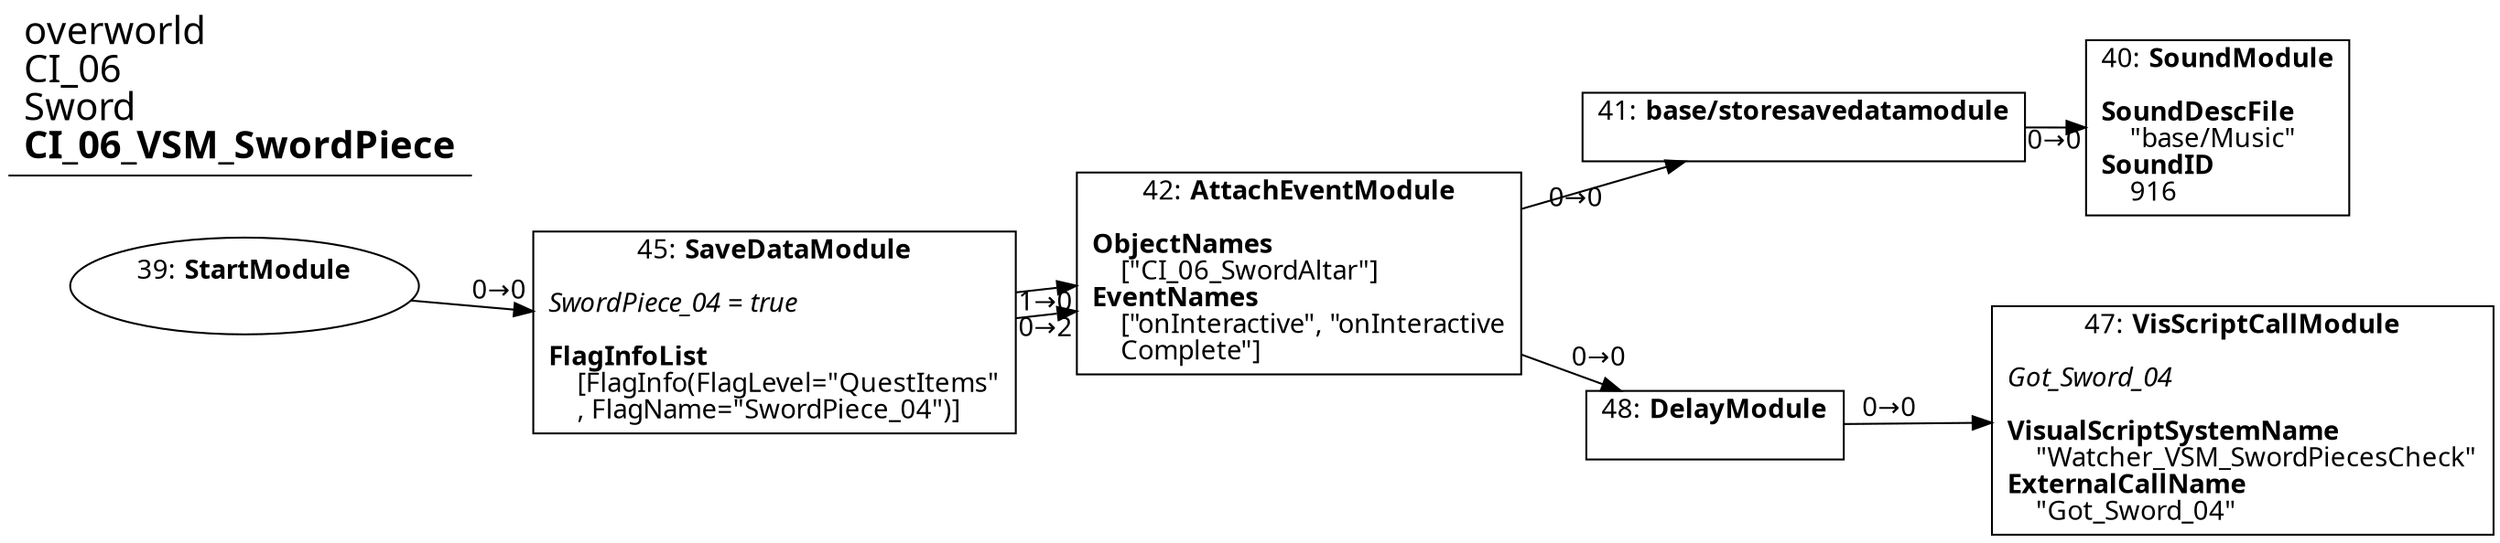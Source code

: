 digraph {
    layout = fdp;
    overlap = prism;
    sep = "+16";
    splines = spline;

    node [ shape = box ];

    graph [ fontname = "Segoe UI" ];
    node [ fontname = "Segoe UI" ];
    edge [ fontname = "Segoe UI" ];

    39 [ label = <39: <b>StartModule</b><br/><br/>> ];
    39 [ shape = oval ]
    39 [ pos = "-0.192,1.4350001!" ];
    39 -> 45 [ label = "0→0" ];

    40 [ label = <40: <b>SoundModule</b><br/><br/><b>SoundDescFile</b><br align="left"/>    &quot;base/Music&quot;<br align="left"/><b>SoundID</b><br align="left"/>    916<br align="left"/>> ];
    40 [ pos = "0.81600004,1.48!" ];

    41 [ label = <41: <b>base/storesavedatamodule</b><br/><br/>> ];
    41 [ pos = "0.609,1.48!" ];
    41 -> 40 [ label = "0→0" ];

    42 [ label = <42: <b>AttachEventModule</b><br/><br/><b>ObjectNames</b><br align="left"/>    [&quot;CI_06_SwordAltar&quot;]<br align="left"/><b>EventNames</b><br align="left"/>    [&quot;onInteractive&quot;, &quot;onInteractive<br align="left"/>    Complete&quot;]<br align="left"/>> ];
    42 [ pos = "0.27600002,1.4460001!" ];
    42 -> 41 [ label = "0→0" ];
    42 -> 48 [ label = "0→0" ];

    45 [ label = <45: <b>SaveDataModule</b><br/><br/><i>SwordPiece_04 = true<br align="left"/></i><br align="left"/><b>FlagInfoList</b><br align="left"/>    [FlagInfo(FlagLevel=&quot;QuestItems&quot;<br align="left"/>    , FlagName=&quot;SwordPiece_04&quot;)]<br align="left"/>> ];
    45 [ pos = "0.007,1.4350001!" ];
    45 -> 42 [ label = "1→0" ];
    45 -> 42 [ label = "0→2" ];

    47 [ label = <47: <b>VisScriptCallModule</b><br/><br/><i>Got_Sword_04<br align="left"/></i><br align="left"/><b>VisualScriptSystemName</b><br align="left"/>    &quot;Watcher_VSM_SwordPiecesCheck&quot;<br align="left"/><b>ExternalCallName</b><br align="left"/>    &quot;Got_Sword_04&quot;<br align="left"/>> ];
    47 [ pos = "1.0150001,1.32!" ];

    48 [ label = <48: <b>DelayModule</b><br/><br/>> ];
    48 [ pos = "0.81700003,1.32!" ];
    48 -> 47 [ label = "0→0" ];

    title [ pos = "-0.193,1.4810001!" ];
    title [ shape = underline ];
    title [ label = <<font point-size="20">overworld<br align="left"/>CI_06<br align="left"/>Sword<br align="left"/><b>CI_06_VSM_SwordPiece</b><br align="left"/></font>> ];
}
